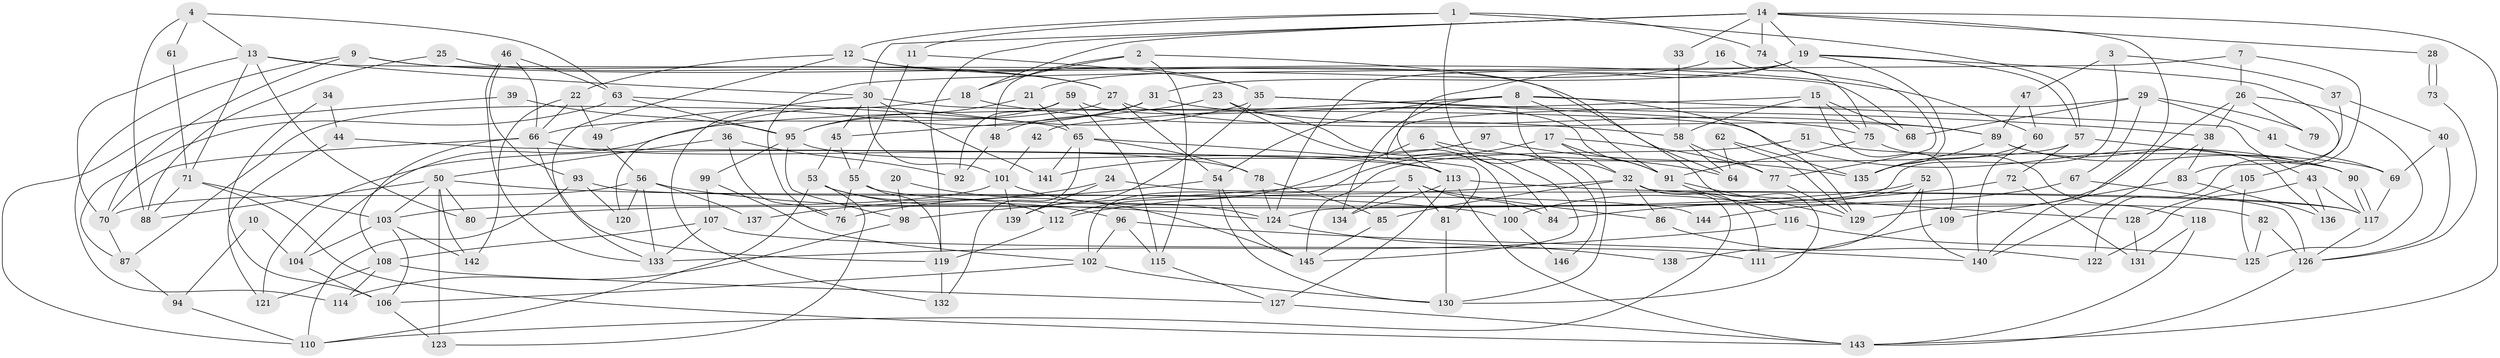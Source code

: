 // coarse degree distribution, {3: 0.13953488372093023, 2: 0.11627906976744186, 1: 0.023255813953488372, 5: 0.11627906976744186, 7: 0.11627906976744186, 11: 0.046511627906976744, 4: 0.06976744186046512, 6: 0.13953488372093023, 9: 0.046511627906976744, 8: 0.09302325581395349, 10: 0.046511627906976744, 17: 0.023255813953488372, 12: 0.023255813953488372}
// Generated by graph-tools (version 1.1) at 2025/52/03/04/25 21:52:58]
// undirected, 146 vertices, 292 edges
graph export_dot {
graph [start="1"]
  node [color=gray90,style=filled];
  1;
  2;
  3;
  4;
  5;
  6;
  7;
  8;
  9;
  10;
  11;
  12;
  13;
  14;
  15;
  16;
  17;
  18;
  19;
  20;
  21;
  22;
  23;
  24;
  25;
  26;
  27;
  28;
  29;
  30;
  31;
  32;
  33;
  34;
  35;
  36;
  37;
  38;
  39;
  40;
  41;
  42;
  43;
  44;
  45;
  46;
  47;
  48;
  49;
  50;
  51;
  52;
  53;
  54;
  55;
  56;
  57;
  58;
  59;
  60;
  61;
  62;
  63;
  64;
  65;
  66;
  67;
  68;
  69;
  70;
  71;
  72;
  73;
  74;
  75;
  76;
  77;
  78;
  79;
  80;
  81;
  82;
  83;
  84;
  85;
  86;
  87;
  88;
  89;
  90;
  91;
  92;
  93;
  94;
  95;
  96;
  97;
  98;
  99;
  100;
  101;
  102;
  103;
  104;
  105;
  106;
  107;
  108;
  109;
  110;
  111;
  112;
  113;
  114;
  115;
  116;
  117;
  118;
  119;
  120;
  121;
  122;
  123;
  124;
  125;
  126;
  127;
  128;
  129;
  130;
  131;
  132;
  133;
  134;
  135;
  136;
  137;
  138;
  139;
  140;
  141;
  142;
  143;
  144;
  145;
  146;
  1 -- 74;
  1 -- 12;
  1 -- 11;
  1 -- 57;
  1 -- 130;
  2 -- 130;
  2 -- 18;
  2 -- 48;
  2 -- 115;
  3 -- 124;
  3 -- 47;
  3 -- 37;
  4 -- 63;
  4 -- 13;
  4 -- 61;
  4 -- 88;
  5 -- 81;
  5 -- 86;
  5 -- 84;
  5 -- 98;
  5 -- 134;
  6 -- 64;
  6 -- 112;
  6 -- 146;
  7 -- 26;
  7 -- 76;
  7 -- 122;
  8 -- 32;
  8 -- 134;
  8 -- 42;
  8 -- 43;
  8 -- 54;
  8 -- 91;
  8 -- 129;
  9 -- 27;
  9 -- 70;
  9 -- 60;
  9 -- 114;
  10 -- 104;
  10 -- 94;
  11 -- 55;
  11 -- 35;
  12 -- 133;
  12 -- 64;
  12 -- 22;
  12 -- 35;
  13 -- 71;
  13 -- 30;
  13 -- 68;
  13 -- 70;
  13 -- 80;
  14 -- 18;
  14 -- 140;
  14 -- 19;
  14 -- 28;
  14 -- 30;
  14 -- 33;
  14 -- 74;
  14 -- 119;
  14 -- 143;
  15 -- 75;
  15 -- 109;
  15 -- 58;
  15 -- 68;
  15 -- 104;
  16 -- 75;
  16 -- 21;
  17 -- 91;
  17 -- 32;
  17 -- 77;
  17 -- 102;
  18 -- 87;
  18 -- 58;
  19 -- 57;
  19 -- 31;
  19 -- 105;
  19 -- 124;
  19 -- 135;
  19 -- 145;
  20 -- 145;
  20 -- 98;
  21 -- 65;
  21 -- 95;
  22 -- 66;
  22 -- 49;
  22 -- 142;
  23 -- 100;
  23 -- 84;
  23 -- 45;
  24 -- 139;
  24 -- 117;
  24 -- 137;
  25 -- 88;
  25 -- 27;
  26 -- 38;
  26 -- 129;
  26 -- 79;
  26 -- 125;
  27 -- 66;
  27 -- 89;
  27 -- 54;
  28 -- 73;
  28 -- 73;
  29 -- 68;
  29 -- 113;
  29 -- 41;
  29 -- 67;
  29 -- 79;
  30 -- 45;
  30 -- 90;
  30 -- 101;
  30 -- 132;
  30 -- 141;
  31 -- 49;
  31 -- 48;
  31 -- 89;
  32 -- 112;
  32 -- 85;
  32 -- 86;
  32 -- 110;
  32 -- 111;
  32 -- 128;
  33 -- 58;
  34 -- 44;
  34 -- 106;
  35 -- 38;
  35 -- 75;
  35 -- 120;
  35 -- 139;
  36 -- 76;
  36 -- 50;
  36 -- 92;
  37 -- 83;
  37 -- 40;
  38 -- 140;
  38 -- 83;
  39 -- 110;
  39 -- 95;
  40 -- 126;
  40 -- 69;
  41 -- 69;
  42 -- 101;
  43 -- 117;
  43 -- 122;
  43 -- 136;
  44 -- 113;
  44 -- 121;
  45 -- 53;
  45 -- 55;
  46 -- 133;
  46 -- 66;
  46 -- 63;
  46 -- 93;
  47 -- 89;
  47 -- 60;
  48 -- 92;
  49 -- 56;
  50 -- 103;
  50 -- 88;
  50 -- 80;
  50 -- 100;
  50 -- 123;
  50 -- 142;
  51 -- 145;
  51 -- 69;
  52 -- 80;
  52 -- 140;
  52 -- 100;
  52 -- 138;
  53 -- 96;
  53 -- 123;
  53 -- 110;
  53 -- 112;
  54 -- 76;
  54 -- 130;
  54 -- 145;
  55 -- 119;
  55 -- 76;
  55 -- 82;
  56 -- 124;
  56 -- 120;
  56 -- 70;
  56 -- 133;
  56 -- 137;
  57 -- 90;
  57 -- 72;
  57 -- 121;
  58 -- 77;
  58 -- 64;
  59 -- 95;
  59 -- 92;
  59 -- 91;
  59 -- 115;
  60 -- 135;
  60 -- 140;
  61 -- 71;
  62 -- 129;
  62 -- 135;
  62 -- 64;
  63 -- 95;
  63 -- 65;
  63 -- 87;
  65 -- 78;
  65 -- 81;
  65 -- 132;
  65 -- 141;
  66 -- 70;
  66 -- 119;
  66 -- 78;
  66 -- 108;
  67 -- 126;
  67 -- 144;
  69 -- 117;
  70 -- 87;
  71 -- 103;
  71 -- 143;
  71 -- 88;
  72 -- 131;
  72 -- 84;
  73 -- 126;
  74 -- 77;
  75 -- 91;
  75 -- 118;
  77 -- 129;
  78 -- 124;
  78 -- 85;
  81 -- 130;
  82 -- 126;
  82 -- 125;
  83 -- 136;
  83 -- 109;
  85 -- 145;
  86 -- 122;
  87 -- 94;
  89 -- 90;
  89 -- 135;
  89 -- 136;
  90 -- 117;
  90 -- 117;
  91 -- 116;
  91 -- 129;
  93 -- 110;
  93 -- 120;
  93 -- 144;
  94 -- 110;
  95 -- 99;
  95 -- 113;
  95 -- 98;
  96 -- 115;
  96 -- 102;
  96 -- 140;
  97 -- 135;
  97 -- 141;
  98 -- 114;
  99 -- 102;
  99 -- 107;
  100 -- 146;
  101 -- 103;
  101 -- 124;
  101 -- 139;
  102 -- 130;
  102 -- 106;
  103 -- 106;
  103 -- 142;
  103 -- 104;
  104 -- 106;
  105 -- 125;
  105 -- 128;
  106 -- 123;
  107 -- 108;
  107 -- 133;
  107 -- 111;
  108 -- 114;
  108 -- 121;
  108 -- 127;
  109 -- 111;
  112 -- 119;
  113 -- 127;
  113 -- 143;
  113 -- 117;
  113 -- 134;
  115 -- 127;
  116 -- 125;
  116 -- 133;
  117 -- 126;
  118 -- 143;
  118 -- 131;
  119 -- 132;
  124 -- 138;
  126 -- 143;
  127 -- 143;
  128 -- 131;
}
